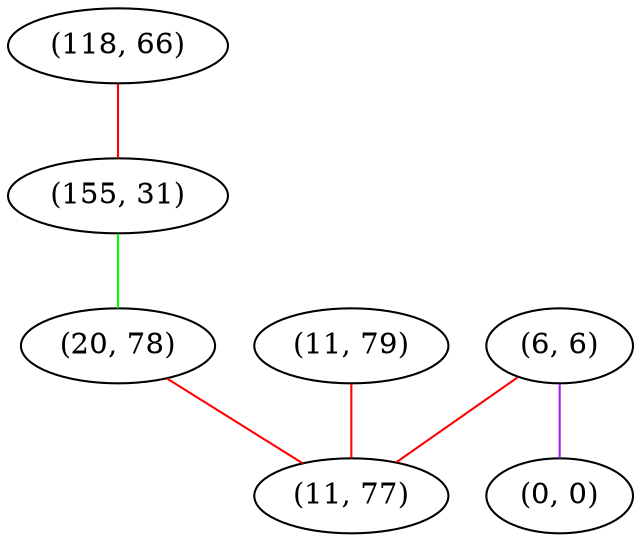 graph "" {
"(118, 66)";
"(6, 6)";
"(0, 0)";
"(155, 31)";
"(11, 79)";
"(20, 78)";
"(11, 77)";
"(118, 66)" -- "(155, 31)"  [color=red, key=0, weight=1];
"(6, 6)" -- "(0, 0)"  [color=purple, key=0, weight=4];
"(6, 6)" -- "(11, 77)"  [color=red, key=0, weight=1];
"(155, 31)" -- "(20, 78)"  [color=green, key=0, weight=2];
"(11, 79)" -- "(11, 77)"  [color=red, key=0, weight=1];
"(20, 78)" -- "(11, 77)"  [color=red, key=0, weight=1];
}
